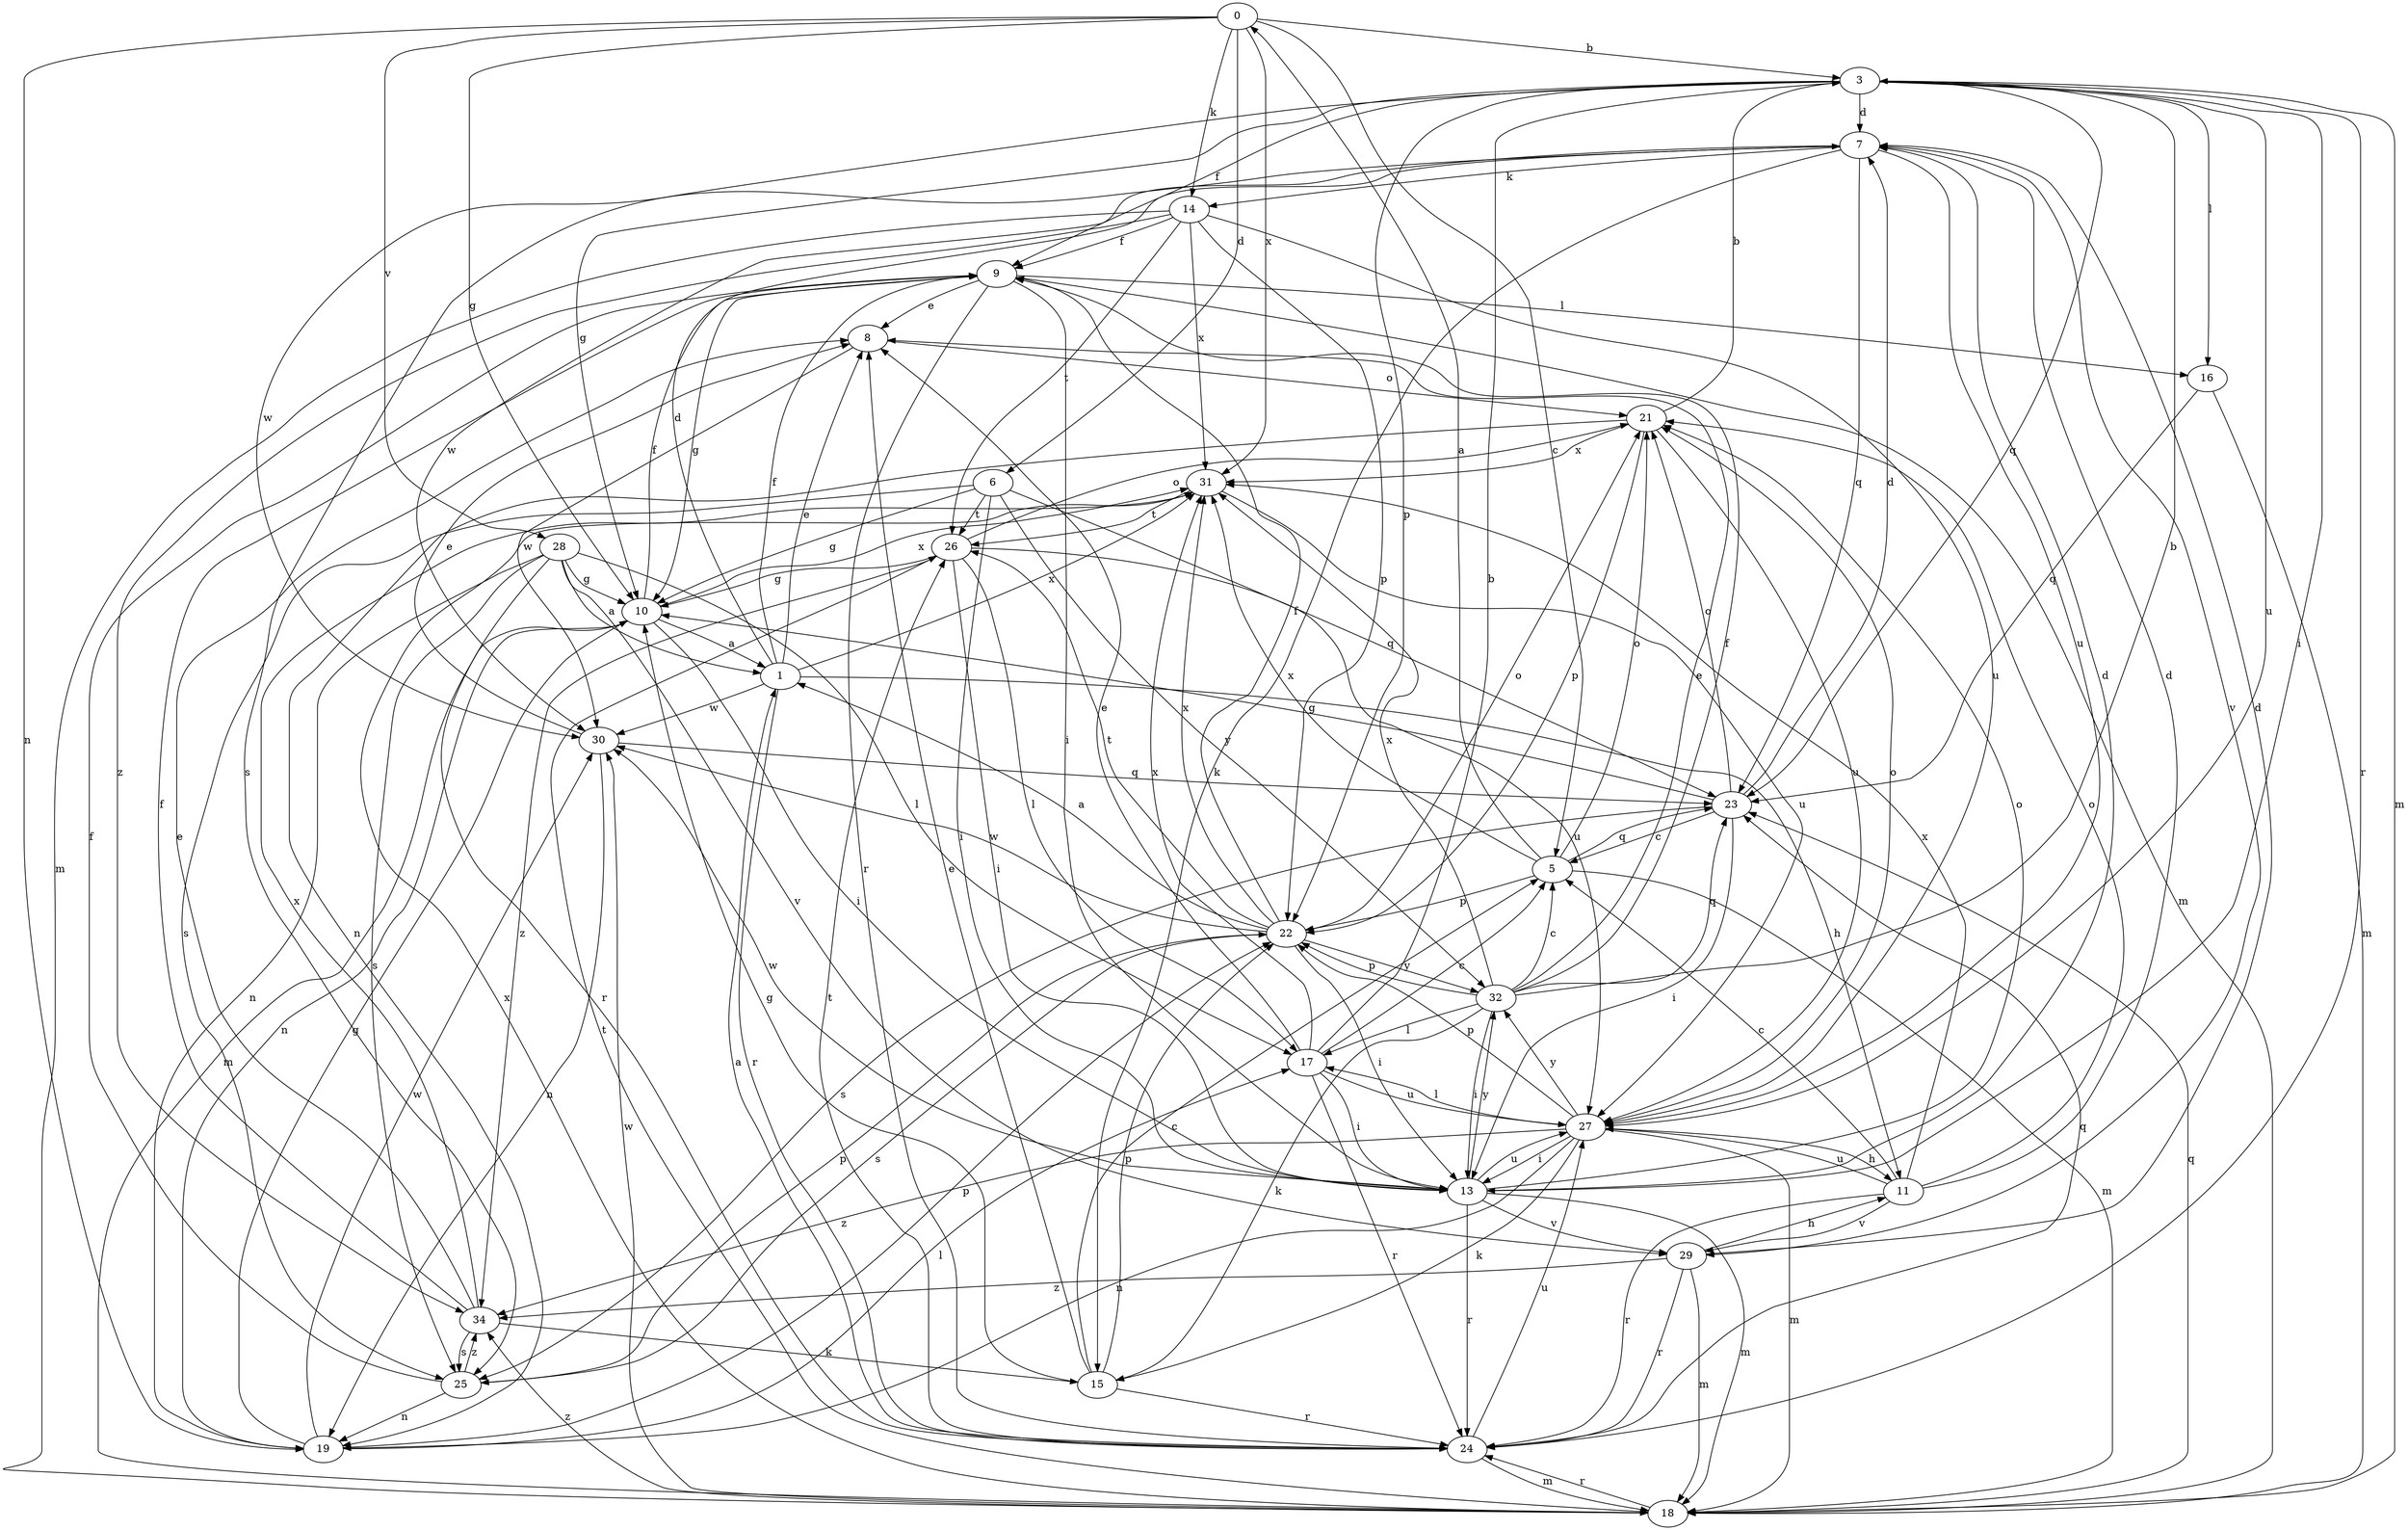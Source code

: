 strict digraph  {
0;
1;
3;
5;
6;
7;
8;
9;
10;
11;
13;
14;
15;
16;
17;
18;
19;
21;
22;
23;
24;
25;
26;
27;
28;
29;
30;
31;
32;
34;
0 -> 3  [label=b];
0 -> 5  [label=c];
0 -> 6  [label=d];
0 -> 10  [label=g];
0 -> 14  [label=k];
0 -> 19  [label=n];
0 -> 28  [label=v];
0 -> 31  [label=x];
1 -> 7  [label=d];
1 -> 8  [label=e];
1 -> 9  [label=f];
1 -> 11  [label=h];
1 -> 24  [label=r];
1 -> 30  [label=w];
1 -> 31  [label=x];
3 -> 7  [label=d];
3 -> 9  [label=f];
3 -> 10  [label=g];
3 -> 13  [label=i];
3 -> 16  [label=l];
3 -> 18  [label=m];
3 -> 22  [label=p];
3 -> 23  [label=q];
3 -> 24  [label=r];
3 -> 27  [label=u];
3 -> 30  [label=w];
5 -> 0  [label=a];
5 -> 18  [label=m];
5 -> 21  [label=o];
5 -> 22  [label=p];
5 -> 23  [label=q];
5 -> 31  [label=x];
6 -> 10  [label=g];
6 -> 13  [label=i];
6 -> 23  [label=q];
6 -> 25  [label=s];
6 -> 26  [label=t];
6 -> 32  [label=y];
7 -> 14  [label=k];
7 -> 15  [label=k];
7 -> 23  [label=q];
7 -> 25  [label=s];
7 -> 27  [label=u];
7 -> 29  [label=v];
7 -> 30  [label=w];
8 -> 21  [label=o];
8 -> 30  [label=w];
9 -> 8  [label=e];
9 -> 10  [label=g];
9 -> 13  [label=i];
9 -> 16  [label=l];
9 -> 18  [label=m];
9 -> 24  [label=r];
10 -> 1  [label=a];
10 -> 9  [label=f];
10 -> 13  [label=i];
10 -> 18  [label=m];
10 -> 19  [label=n];
10 -> 31  [label=x];
11 -> 5  [label=c];
11 -> 7  [label=d];
11 -> 21  [label=o];
11 -> 24  [label=r];
11 -> 27  [label=u];
11 -> 29  [label=v];
11 -> 31  [label=x];
13 -> 7  [label=d];
13 -> 18  [label=m];
13 -> 21  [label=o];
13 -> 24  [label=r];
13 -> 27  [label=u];
13 -> 29  [label=v];
13 -> 30  [label=w];
13 -> 32  [label=y];
14 -> 9  [label=f];
14 -> 18  [label=m];
14 -> 22  [label=p];
14 -> 26  [label=t];
14 -> 27  [label=u];
14 -> 31  [label=x];
14 -> 34  [label=z];
15 -> 5  [label=c];
15 -> 8  [label=e];
15 -> 10  [label=g];
15 -> 22  [label=p];
15 -> 24  [label=r];
16 -> 18  [label=m];
16 -> 23  [label=q];
17 -> 3  [label=b];
17 -> 5  [label=c];
17 -> 8  [label=e];
17 -> 13  [label=i];
17 -> 24  [label=r];
17 -> 27  [label=u];
17 -> 31  [label=x];
18 -> 23  [label=q];
18 -> 24  [label=r];
18 -> 26  [label=t];
18 -> 30  [label=w];
18 -> 31  [label=x];
18 -> 34  [label=z];
19 -> 10  [label=g];
19 -> 17  [label=l];
19 -> 22  [label=p];
19 -> 30  [label=w];
21 -> 3  [label=b];
21 -> 19  [label=n];
21 -> 22  [label=p];
21 -> 27  [label=u];
21 -> 31  [label=x];
22 -> 1  [label=a];
22 -> 9  [label=f];
22 -> 13  [label=i];
22 -> 21  [label=o];
22 -> 25  [label=s];
22 -> 26  [label=t];
22 -> 30  [label=w];
22 -> 31  [label=x];
22 -> 32  [label=y];
23 -> 5  [label=c];
23 -> 7  [label=d];
23 -> 10  [label=g];
23 -> 13  [label=i];
23 -> 21  [label=o];
23 -> 25  [label=s];
24 -> 1  [label=a];
24 -> 18  [label=m];
24 -> 23  [label=q];
24 -> 26  [label=t];
24 -> 27  [label=u];
25 -> 9  [label=f];
25 -> 19  [label=n];
25 -> 22  [label=p];
25 -> 34  [label=z];
26 -> 10  [label=g];
26 -> 13  [label=i];
26 -> 17  [label=l];
26 -> 21  [label=o];
26 -> 27  [label=u];
26 -> 34  [label=z];
27 -> 11  [label=h];
27 -> 13  [label=i];
27 -> 15  [label=k];
27 -> 17  [label=l];
27 -> 18  [label=m];
27 -> 19  [label=n];
27 -> 21  [label=o];
27 -> 22  [label=p];
27 -> 32  [label=y];
27 -> 34  [label=z];
28 -> 1  [label=a];
28 -> 10  [label=g];
28 -> 17  [label=l];
28 -> 19  [label=n];
28 -> 24  [label=r];
28 -> 25  [label=s];
28 -> 29  [label=v];
29 -> 7  [label=d];
29 -> 11  [label=h];
29 -> 18  [label=m];
29 -> 24  [label=r];
29 -> 34  [label=z];
30 -> 8  [label=e];
30 -> 19  [label=n];
30 -> 23  [label=q];
31 -> 26  [label=t];
31 -> 27  [label=u];
32 -> 3  [label=b];
32 -> 5  [label=c];
32 -> 8  [label=e];
32 -> 9  [label=f];
32 -> 13  [label=i];
32 -> 15  [label=k];
32 -> 17  [label=l];
32 -> 22  [label=p];
32 -> 23  [label=q];
32 -> 31  [label=x];
34 -> 8  [label=e];
34 -> 9  [label=f];
34 -> 15  [label=k];
34 -> 25  [label=s];
34 -> 31  [label=x];
}
